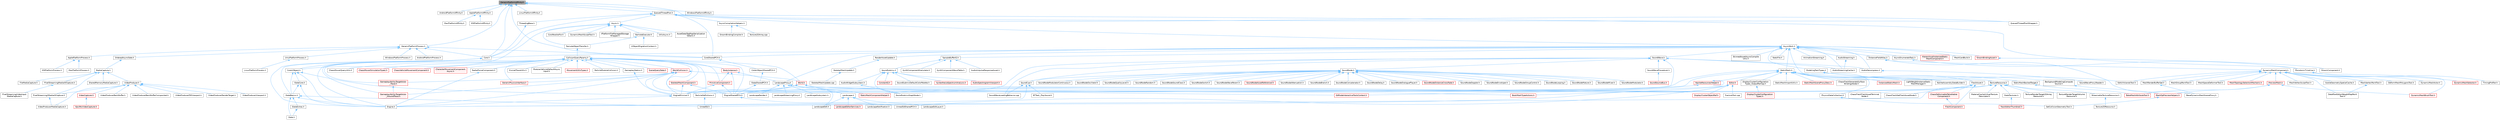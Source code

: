 digraph "GenericPlatformAffinity.h"
{
 // INTERACTIVE_SVG=YES
 // LATEX_PDF_SIZE
  bgcolor="transparent";
  edge [fontname=Helvetica,fontsize=10,labelfontname=Helvetica,labelfontsize=10];
  node [fontname=Helvetica,fontsize=10,shape=box,height=0.2,width=0.4];
  Node1 [id="Node000001",label="GenericPlatformAffinity.h",height=0.2,width=0.4,color="gray40", fillcolor="grey60", style="filled", fontcolor="black",tooltip=" "];
  Node1 -> Node2 [id="edge1_Node000001_Node000002",dir="back",color="steelblue1",style="solid",tooltip=" "];
  Node2 [id="Node000002",label="AndroidPlatformAffinity.h",height=0.2,width=0.4,color="grey40", fillcolor="white", style="filled",URL="$d0/d94/AndroidPlatformAffinity_8h.html",tooltip=" "];
  Node1 -> Node3 [id="edge2_Node000001_Node000003",dir="back",color="steelblue1",style="solid",tooltip=" "];
  Node3 [id="Node000003",label="ApplePlatformAffinity.h",height=0.2,width=0.4,color="grey40", fillcolor="white", style="filled",URL="$d6/d2c/ApplePlatformAffinity_8h.html",tooltip=" "];
  Node3 -> Node4 [id="edge3_Node000003_Node000004",dir="back",color="steelblue1",style="solid",tooltip=" "];
  Node4 [id="Node000004",label="IOSPlatformAffinity.h",height=0.2,width=0.4,color="grey40", fillcolor="white", style="filled",URL="$df/d02/IOSPlatformAffinity_8h.html",tooltip=" "];
  Node3 -> Node5 [id="edge4_Node000003_Node000005",dir="back",color="steelblue1",style="solid",tooltip=" "];
  Node5 [id="Node000005",label="MacPlatformAffinity.h",height=0.2,width=0.4,color="grey40", fillcolor="white", style="filled",URL="$d3/d70/MacPlatformAffinity_8h.html",tooltip=" "];
  Node1 -> Node6 [id="edge5_Node000001_Node000006",dir="back",color="steelblue1",style="solid",tooltip=" "];
  Node6 [id="Node000006",label="Core.h",height=0.2,width=0.4,color="grey40", fillcolor="white", style="filled",URL="$d6/dd7/Core_8h.html",tooltip=" "];
  Node6 -> Node7 [id="edge6_Node000006_Node000007",dir="back",color="steelblue1",style="solid",tooltip=" "];
  Node7 [id="Node000007",label="CoreUObject.h",height=0.2,width=0.4,color="grey40", fillcolor="white", style="filled",URL="$d0/ded/CoreUObject_8h.html",tooltip=" "];
  Node7 -> Node8 [id="edge7_Node000007_Node000008",dir="back",color="steelblue1",style="solid",tooltip=" "];
  Node8 [id="Node000008",label="Engine.h",height=0.2,width=0.4,color="grey40", fillcolor="white", style="filled",URL="$d1/d34/Public_2Engine_8h.html",tooltip=" "];
  Node7 -> Node9 [id="edge8_Node000007_Node000009",dir="back",color="steelblue1",style="solid",tooltip=" "];
  Node9 [id="Node000009",label="EngineMinimal.h",height=0.2,width=0.4,color="grey40", fillcolor="white", style="filled",URL="$d0/d2c/EngineMinimal_8h.html",tooltip=" "];
  Node9 -> Node8 [id="edge9_Node000009_Node000008",dir="back",color="steelblue1",style="solid",tooltip=" "];
  Node7 -> Node10 [id="edge10_Node000007_Node000010",dir="back",color="steelblue1",style="solid",tooltip=" "];
  Node10 [id="Node000010",label="SlateBasics.h",height=0.2,width=0.4,color="grey40", fillcolor="white", style="filled",URL="$da/d2f/SlateBasics_8h.html",tooltip=" "];
  Node10 -> Node8 [id="edge11_Node000010_Node000008",dir="back",color="steelblue1",style="solid",tooltip=" "];
  Node10 -> Node11 [id="edge12_Node000010_Node000011",dir="back",color="steelblue1",style="solid",tooltip=" "];
  Node11 [id="Node000011",label="Slate.h",height=0.2,width=0.4,color="grey40", fillcolor="white", style="filled",URL="$d2/dc0/Slate_8h.html",tooltip=" "];
  Node10 -> Node12 [id="edge13_Node000010_Node000012",dir="back",color="steelblue1",style="solid",tooltip=" "];
  Node12 [id="Node000012",label="SlateExtras.h",height=0.2,width=0.4,color="grey40", fillcolor="white", style="filled",URL="$d8/dec/SlateExtras_8h.html",tooltip=" "];
  Node12 -> Node11 [id="edge14_Node000012_Node000011",dir="back",color="steelblue1",style="solid",tooltip=" "];
  Node10 -> Node13 [id="edge15_Node000010_Node000013",dir="back",color="steelblue1",style="solid",tooltip=" "];
  Node13 [id="Node000013",label="UnrealEd.h",height=0.2,width=0.4,color="grey40", fillcolor="white", style="filled",URL="$d2/d5f/UnrealEd_8h.html",tooltip=" "];
  Node7 -> Node14 [id="edge16_Node000007_Node000014",dir="back",color="steelblue1",style="solid",tooltip=" "];
  Node14 [id="Node000014",label="SlateCore.h",height=0.2,width=0.4,color="grey40", fillcolor="white", style="filled",URL="$dc/d03/SlateCore_8h.html",tooltip=" "];
  Node14 -> Node8 [id="edge17_Node000014_Node000008",dir="back",color="steelblue1",style="solid",tooltip=" "];
  Node14 -> Node10 [id="edge18_Node000014_Node000010",dir="back",color="steelblue1",style="solid",tooltip=" "];
  Node6 -> Node8 [id="edge19_Node000006_Node000008",dir="back",color="steelblue1",style="solid",tooltip=" "];
  Node6 -> Node10 [id="edge20_Node000006_Node000010",dir="back",color="steelblue1",style="solid",tooltip=" "];
  Node1 -> Node15 [id="edge21_Node000001_Node000015",dir="back",color="steelblue1",style="solid",tooltip=" "];
  Node15 [id="Node000015",label="CoreSharedPCH.h",height=0.2,width=0.4,color="grey40", fillcolor="white", style="filled",URL="$d8/de5/CoreSharedPCH_8h.html",tooltip=" "];
  Node15 -> Node16 [id="edge22_Node000015_Node000016",dir="back",color="steelblue1",style="solid",tooltip=" "];
  Node16 [id="Node000016",label="CoreUObjectSharedPCH.h",height=0.2,width=0.4,color="grey40", fillcolor="white", style="filled",URL="$de/d2f/CoreUObjectSharedPCH_8h.html",tooltip=" "];
  Node16 -> Node17 [id="edge23_Node000016_Node000017",dir="back",color="steelblue1",style="solid",tooltip=" "];
  Node17 [id="Node000017",label="SlateSharedPCH.h",height=0.2,width=0.4,color="grey40", fillcolor="white", style="filled",URL="$d1/dfc/SlateSharedPCH_8h.html",tooltip=" "];
  Node17 -> Node18 [id="edge24_Node000017_Node000018",dir="back",color="steelblue1",style="solid",tooltip=" "];
  Node18 [id="Node000018",label="EngineSharedPCH.h",height=0.2,width=0.4,color="grey40", fillcolor="white", style="filled",URL="$dc/dbb/EngineSharedPCH_8h.html",tooltip=" "];
  Node18 -> Node19 [id="edge25_Node000018_Node000019",dir="back",color="steelblue1",style="solid",tooltip=" "];
  Node19 [id="Node000019",label="UnrealEdSharedPCH.h",height=0.2,width=0.4,color="grey40", fillcolor="white", style="filled",URL="$d1/de6/UnrealEdSharedPCH_8h.html",tooltip=" "];
  Node1 -> Node20 [id="edge26_Node000001_Node000020",dir="back",color="steelblue1",style="solid",tooltip=" "];
  Node20 [id="Node000020",label="GenericPlatformProcess.h",height=0.2,width=0.4,color="grey40", fillcolor="white", style="filled",URL="$d1/dee/GenericPlatformProcess_8h.html",tooltip=" "];
  Node20 -> Node21 [id="edge27_Node000020_Node000021",dir="back",color="steelblue1",style="solid",tooltip=" "];
  Node21 [id="Node000021",label="AndroidPlatformProcess.h",height=0.2,width=0.4,color="grey40", fillcolor="white", style="filled",URL="$d3/d07/AndroidPlatformProcess_8h.html",tooltip=" "];
  Node20 -> Node22 [id="edge28_Node000020_Node000022",dir="back",color="steelblue1",style="solid",tooltip=" "];
  Node22 [id="Node000022",label="ApplePlatformProcess.h",height=0.2,width=0.4,color="grey40", fillcolor="white", style="filled",URL="$d3/d32/ApplePlatformProcess_8h.html",tooltip=" "];
  Node22 -> Node23 [id="edge29_Node000022_Node000023",dir="back",color="steelblue1",style="solid",tooltip=" "];
  Node23 [id="Node000023",label="IOSPlatformProcess.h",height=0.2,width=0.4,color="grey40", fillcolor="white", style="filled",URL="$d2/d3b/IOSPlatformProcess_8h.html",tooltip=" "];
  Node22 -> Node24 [id="edge30_Node000022_Node000024",dir="back",color="steelblue1",style="solid",tooltip=" "];
  Node24 [id="Node000024",label="MacPlatformProcess.h",height=0.2,width=0.4,color="grey40", fillcolor="white", style="filled",URL="$d9/d0a/MacPlatformProcess_8h.html",tooltip=" "];
  Node20 -> Node6 [id="edge31_Node000020_Node000006",dir="back",color="steelblue1",style="solid",tooltip=" "];
  Node20 -> Node15 [id="edge32_Node000020_Node000015",dir="back",color="steelblue1",style="solid",tooltip=" "];
  Node20 -> Node25 [id="edge33_Node000020_Node000025",dir="back",color="steelblue1",style="solid",tooltip=" "];
  Node25 [id="Node000025",label="OrderedAsyncGate.h",height=0.2,width=0.4,color="grey40", fillcolor="white", style="filled",URL="$db/dfd/OrderedAsyncGate_8h.html",tooltip=" "];
  Node25 -> Node26 [id="edge34_Node000025_Node000026",dir="back",color="steelblue1",style="solid",tooltip=" "];
  Node26 [id="Node000026",label="MediaCapture.h",height=0.2,width=0.4,color="grey40", fillcolor="white", style="filled",URL="$d2/d9c/MediaCapture_8h.html",tooltip=" "];
  Node26 -> Node27 [id="edge35_Node000026_Node000027",dir="back",color="steelblue1",style="solid",tooltip=" "];
  Node27 [id="Node000027",label="FileMediaCapture.h",height=0.2,width=0.4,color="grey40", fillcolor="white", style="filled",URL="$da/d0b/FileMediaCapture_8h.html",tooltip=" "];
  Node26 -> Node28 [id="edge36_Node000026_Node000028",dir="back",color="steelblue1",style="solid",tooltip=" "];
  Node28 [id="Node000028",label="PixelStreaming2MediaIOCapture.h",height=0.2,width=0.4,color="grey40", fillcolor="white", style="filled",URL="$d3/d67/PixelStreaming2MediaIOCapture_8h.html",tooltip=" "];
  Node28 -> Node29 [id="edge37_Node000028_Node000029",dir="back",color="steelblue1",style="solid",tooltip=" "];
  Node29 [id="Node000029",label="VideoProducerMediaCapture.h",height=0.2,width=0.4,color="grey40", fillcolor="white", style="filled",URL="$db/df1/VideoProducerMediaCapture_8h.html",tooltip=" "];
  Node26 -> Node30 [id="edge38_Node000026_Node000030",dir="back",color="steelblue1",style="solid",tooltip=" "];
  Node30 [id="Node000030",label="PixelStreamingMediaIOCapture.h",height=0.2,width=0.4,color="grey40", fillcolor="white", style="filled",URL="$df/dfa/PixelStreamingMediaIOCapture_8h.html",tooltip=" "];
  Node30 -> Node31 [id="edge39_Node000030_Node000031",dir="back",color="steelblue1",style="solid",tooltip=" "];
  Node31 [id="Node000031",label="PixelStreamingVideoInput\lMediaCapture.h",height=0.2,width=0.4,color="grey40", fillcolor="white", style="filled",URL="$d1/dd3/PixelStreamingVideoInputMediaCapture_8h.html",tooltip=" "];
  Node26 -> Node32 [id="edge40_Node000026_Node000032",dir="back",color="steelblue1",style="solid",tooltip=" "];
  Node32 [id="Node000032",label="SharedMemoryMediaCapture.h",height=0.2,width=0.4,color="grey40", fillcolor="white", style="filled",URL="$d7/d60/SharedMemoryMediaCapture_8h.html",tooltip=" "];
  Node26 -> Node33 [id="edge41_Node000026_Node000033",dir="back",color="steelblue1",style="solid",tooltip=" "];
  Node33 [id="Node000033",label="VideoProducer.h",height=0.2,width=0.4,color="grey40", fillcolor="white", style="filled",URL="$da/d79/VideoProducer_8h.html",tooltip=" "];
  Node33 -> Node28 [id="edge42_Node000033_Node000028",dir="back",color="steelblue1",style="solid",tooltip=" "];
  Node33 -> Node34 [id="edge43_Node000033_Node000034",dir="back",color="steelblue1",style="solid",tooltip=" "];
  Node34 [id="Node000034",label="VideoCapturer.h",height=0.2,width=0.4,color="red", fillcolor="#FFF0F0", style="filled",URL="$d0/da2/VideoCapturer_8h.html",tooltip=" "];
  Node34 -> Node35 [id="edge44_Node000034_Node000035",dir="back",color="steelblue1",style="solid",tooltip=" "];
  Node35 [id="Node000035",label="EpicRtcVideoCapturer.h",height=0.2,width=0.4,color="red", fillcolor="#FFF0F0", style="filled",URL="$d9/df6/EpicRtcVideoCapturer_8h.html",tooltip=" "];
  Node33 -> Node40 [id="edge45_Node000033_Node000040",dir="back",color="steelblue1",style="solid",tooltip=" "];
  Node40 [id="Node000040",label="VideoProducerBackBuffer.h",height=0.2,width=0.4,color="grey40", fillcolor="white", style="filled",URL="$d0/d18/VideoProducerBackBuffer_8h.html",tooltip=" "];
  Node33 -> Node41 [id="edge46_Node000033_Node000041",dir="back",color="steelblue1",style="solid",tooltip=" "];
  Node41 [id="Node000041",label="VideoProducerBackBufferComposited.h",height=0.2,width=0.4,color="grey40", fillcolor="white", style="filled",URL="$d5/d3e/VideoProducerBackBufferComposited_8h.html",tooltip=" "];
  Node33 -> Node29 [id="edge47_Node000033_Node000029",dir="back",color="steelblue1",style="solid",tooltip=" "];
  Node33 -> Node42 [id="edge48_Node000033_Node000042",dir="back",color="steelblue1",style="solid",tooltip=" "];
  Node42 [id="Node000042",label="VideoProducerPIEViewport.h",height=0.2,width=0.4,color="grey40", fillcolor="white", style="filled",URL="$dc/df8/VideoProducerPIEViewport_8h.html",tooltip=" "];
  Node33 -> Node43 [id="edge49_Node000033_Node000043",dir="back",color="steelblue1",style="solid",tooltip=" "];
  Node43 [id="Node000043",label="VideoProducerRenderTarget.h",height=0.2,width=0.4,color="grey40", fillcolor="white", style="filled",URL="$de/df9/VideoProducerRenderTarget_8h.html",tooltip=" "];
  Node33 -> Node44 [id="edge50_Node000033_Node000044",dir="back",color="steelblue1",style="solid",tooltip=" "];
  Node44 [id="Node000044",label="VideoProducerViewport.h",height=0.2,width=0.4,color="grey40", fillcolor="white", style="filled",URL="$d8/d79/VideoProducerViewport_8h.html",tooltip=" "];
  Node20 -> Node45 [id="edge51_Node000020_Node000045",dir="back",color="steelblue1",style="solid",tooltip=" "];
  Node45 [id="Node000045",label="UnixPlatformProcess.h",height=0.2,width=0.4,color="grey40", fillcolor="white", style="filled",URL="$d1/db6/UnixPlatformProcess_8h.html",tooltip=" "];
  Node45 -> Node46 [id="edge52_Node000045_Node000046",dir="back",color="steelblue1",style="solid",tooltip=" "];
  Node46 [id="Node000046",label="LinuxPlatformProcess.h",height=0.2,width=0.4,color="grey40", fillcolor="white", style="filled",URL="$df/d2a/LinuxPlatformProcess_8h.html",tooltip=" "];
  Node20 -> Node47 [id="edge53_Node000020_Node000047",dir="back",color="steelblue1",style="solid",tooltip=" "];
  Node47 [id="Node000047",label="WindowsPlatformProcess.h",height=0.2,width=0.4,color="grey40", fillcolor="white", style="filled",URL="$d2/d77/WindowsPlatformProcess_8h.html",tooltip=" "];
  Node1 -> Node48 [id="edge54_Node000001_Node000048",dir="back",color="steelblue1",style="solid",tooltip=" "];
  Node48 [id="Node000048",label="LinuxPlatformAffinity.h",height=0.2,width=0.4,color="grey40", fillcolor="white", style="filled",URL="$d4/d43/LinuxPlatformAffinity_8h.html",tooltip=" "];
  Node1 -> Node49 [id="edge55_Node000001_Node000049",dir="back",color="steelblue1",style="solid",tooltip=" "];
  Node49 [id="Node000049",label="QueuedThreadPool.h",height=0.2,width=0.4,color="grey40", fillcolor="white", style="filled",URL="$d9/d3b/QueuedThreadPool_8h.html",tooltip=" "];
  Node49 -> Node50 [id="edge56_Node000049_Node000050",dir="back",color="steelblue1",style="solid",tooltip=" "];
  Node50 [id="Node000050",label="Async.h",height=0.2,width=0.4,color="grey40", fillcolor="white", style="filled",URL="$d7/ddf/Async_8h.html",tooltip=" "];
  Node50 -> Node51 [id="edge57_Node000050_Node000051",dir="back",color="steelblue1",style="solid",tooltip=" "];
  Node51 [id="Node000051",label="AssetDataTagMapSerialization\lDetails.h",height=0.2,width=0.4,color="grey40", fillcolor="white", style="filled",URL="$d5/d67/AssetDataTagMapSerializationDetails_8h.html",tooltip=" "];
  Node50 -> Node7 [id="edge58_Node000050_Node000007",dir="back",color="steelblue1",style="solid",tooltip=" "];
  Node50 -> Node52 [id="edge59_Node000050_Node000052",dir="back",color="steelblue1",style="solid",tooltip=" "];
  Node52 [id="Node000052",label="CoroParallelFor.h",height=0.2,width=0.4,color="grey40", fillcolor="white", style="filled",URL="$d2/d05/CoroParallelFor_8h.html",tooltip=" "];
  Node50 -> Node53 [id="edge60_Node000050_Node000053",dir="back",color="steelblue1",style="solid",tooltip=" "];
  Node53 [id="Node000053",label="DynamicMeshSculptTool.h",height=0.2,width=0.4,color="grey40", fillcolor="white", style="filled",URL="$d6/d16/DynamicMeshSculptTool_8h.html",tooltip=" "];
  Node50 -> Node54 [id="edge61_Node000050_Node000054",dir="back",color="steelblue1",style="solid",tooltip=" "];
  Node54 [id="Node000054",label="IPlatformFileManagedStorage\lWrapper.h",height=0.2,width=0.4,color="grey40", fillcolor="white", style="filled",URL="$db/d2e/IPlatformFileManagedStorageWrapper_8h.html",tooltip=" "];
  Node50 -> Node55 [id="edge62_Node000050_Node000055",dir="back",color="steelblue1",style="solid",tooltip=" "];
  Node55 [id="Node000055",label="RemoteExecutor.h",height=0.2,width=0.4,color="grey40", fillcolor="white", style="filled",URL="$d4/dbc/RemoteExecutor_8h.html",tooltip=" "];
  Node55 -> Node56 [id="edge63_Node000055_Node000056",dir="back",color="steelblue1",style="solid",tooltip=" "];
  Node56 [id="Node000056",label="RemoteObjectTransfer.h",height=0.2,width=0.4,color="grey40", fillcolor="white", style="filled",URL="$df/d26/RemoteObjectTransfer_8h.html",tooltip=" "];
  Node56 -> Node57 [id="edge64_Node000056_Node000057",dir="back",color="steelblue1",style="solid",tooltip=" "];
  Node57 [id="Node000057",label="CollisionQueryParams.h",height=0.2,width=0.4,color="grey40", fillcolor="white", style="filled",URL="$d0/d44/CollisionQueryParams_8h.html",tooltip=" "];
  Node57 -> Node58 [id="edge65_Node000057_Node000058",dir="back",color="steelblue1",style="solid",tooltip=" "];
  Node58 [id="Node000058",label="BodyInstance.h",height=0.2,width=0.4,color="red", fillcolor="#FFF0F0", style="filled",URL="$d3/d42/BodyInstance_8h.html",tooltip=" "];
  Node58 -> Node18 [id="edge66_Node000058_Node000018",dir="back",color="steelblue1",style="solid",tooltip=" "];
  Node58 -> Node142 [id="edge67_Node000058_Node000142",dir="back",color="steelblue1",style="solid",tooltip=" "];
  Node142 [id="Node000142",label="LandscapeProxy.h",height=0.2,width=0.4,color="grey40", fillcolor="white", style="filled",URL="$db/dae/LandscapeProxy_8h.html",tooltip=" "];
  Node142 -> Node143 [id="edge68_Node000142_Node000143",dir="back",color="steelblue1",style="solid",tooltip=" "];
  Node143 [id="Node000143",label="Landscape.h",height=0.2,width=0.4,color="grey40", fillcolor="white", style="filled",URL="$d5/dd6/Landscape_8h.html",tooltip=" "];
  Node143 -> Node144 [id="edge69_Node000143_Node000144",dir="back",color="steelblue1",style="solid",tooltip=" "];
  Node144 [id="Node000144",label="LandscapeEdit.h",height=0.2,width=0.4,color="grey40", fillcolor="white", style="filled",URL="$df/d61/LandscapeEdit_8h.html",tooltip=" "];
  Node143 -> Node145 [id="edge70_Node000143_Node000145",dir="back",color="steelblue1",style="solid",tooltip=" "];
  Node145 [id="Node000145",label="LandscapeEditLayer.h",height=0.2,width=0.4,color="grey40", fillcolor="white", style="filled",URL="$d2/d34/LandscapeEditLayer_8h.html",tooltip=" "];
  Node143 -> Node146 [id="edge71_Node000143_Node000146",dir="back",color="steelblue1",style="solid",tooltip=" "];
  Node146 [id="Node000146",label="LandscapeEditorServices.h",height=0.2,width=0.4,color="red", fillcolor="#FFF0F0", style="filled",URL="$d0/de9/LandscapeEditorServices_8h.html",tooltip=" "];
  Node143 -> Node148 [id="edge72_Node000143_Node000148",dir="back",color="steelblue1",style="solid",tooltip=" "];
  Node148 [id="Node000148",label="LandscapeNotification.h",height=0.2,width=0.4,color="grey40", fillcolor="white", style="filled",URL="$d7/de3/LandscapeNotification_8h.html",tooltip=" "];
  Node142 -> Node144 [id="edge73_Node000142_Node000144",dir="back",color="steelblue1",style="solid",tooltip=" "];
  Node142 -> Node149 [id="edge74_Node000142_Node000149",dir="back",color="steelblue1",style="solid",tooltip=" "];
  Node149 [id="Node000149",label="LandscapeRender.h",height=0.2,width=0.4,color="grey40", fillcolor="white", style="filled",URL="$df/d67/LandscapeRender_8h.html",tooltip=" "];
  Node142 -> Node150 [id="edge75_Node000142_Node000150",dir="back",color="steelblue1",style="solid",tooltip=" "];
  Node150 [id="Node000150",label="LandscapeStreamingProxy.h",height=0.2,width=0.4,color="grey40", fillcolor="white", style="filled",URL="$de/d5a/LandscapeStreamingProxy_8h.html",tooltip=" "];
  Node142 -> Node151 [id="edge76_Node000142_Node000151",dir="back",color="steelblue1",style="solid",tooltip=" "];
  Node151 [id="Node000151",label="LandscapeSubsystem.h",height=0.2,width=0.4,color="grey40", fillcolor="white", style="filled",URL="$d7/ddd/LandscapeSubsystem_8h.html",tooltip=" "];
  Node58 -> Node153 [id="edge77_Node000058_Node000153",dir="back",color="steelblue1",style="solid",tooltip=" "];
  Node153 [id="Node000153",label="PrimitiveComponent.h",height=0.2,width=0.4,color="red", fillcolor="#FFF0F0", style="filled",URL="$df/d9f/PrimitiveComponent_8h.html",tooltip=" "];
  Node153 -> Node9 [id="edge78_Node000153_Node000009",dir="back",color="steelblue1",style="solid",tooltip=" "];
  Node153 -> Node18 [id="edge79_Node000153_Node000018",dir="back",color="steelblue1",style="solid",tooltip=" "];
  Node57 -> Node482 [id="edge80_Node000057_Node000482",dir="back",color="steelblue1",style="solid",tooltip=" "];
  Node482 [id="Node000482",label="ChaosMoverQueryUtils.h",height=0.2,width=0.4,color="grey40", fillcolor="white", style="filled",URL="$db/d6a/ChaosMoverQueryUtils_8h.html",tooltip=" "];
  Node57 -> Node483 [id="edge81_Node000057_Node000483",dir="back",color="steelblue1",style="solid",tooltip=" "];
  Node483 [id="Node000483",label="ChaosMoverSimulationTypes.h",height=0.2,width=0.4,color="red", fillcolor="#FFF0F0", style="filled",URL="$d5/de5/ChaosMoverSimulationTypes_8h.html",tooltip=" "];
  Node57 -> Node494 [id="edge82_Node000057_Node000494",dir="back",color="steelblue1",style="solid",tooltip=" "];
  Node494 [id="Node000494",label="ChaosVehicleMovementComponent.h",height=0.2,width=0.4,color="red", fillcolor="#FFF0F0", style="filled",URL="$dc/dfc/ChaosVehicleMovementComponent_8h.html",tooltip=" "];
  Node57 -> Node496 [id="edge83_Node000057_Node000496",dir="back",color="steelblue1",style="solid",tooltip=" "];
  Node496 [id="Node000496",label="CharacterMovementComponent\lAsync.h",height=0.2,width=0.4,color="red", fillcolor="#FFF0F0", style="filled",URL="$d4/dde/CharacterMovementComponentAsync_8h.html",tooltip=" "];
  Node57 -> Node8 [id="edge84_Node000057_Node000008",dir="back",color="steelblue1",style="solid",tooltip=" "];
  Node57 -> Node9 [id="edge85_Node000057_Node000009",dir="back",color="steelblue1",style="solid",tooltip=" "];
  Node57 -> Node18 [id="edge86_Node000057_Node000018",dir="back",color="steelblue1",style="solid",tooltip=" "];
  Node57 -> Node499 [id="edge87_Node000057_Node000499",dir="back",color="steelblue1",style="solid",tooltip=" "];
  Node499 [id="Node000499",label="GameplayAbilityTargetActor\l_GroundTrace.h",height=0.2,width=0.4,color="red", fillcolor="#FFF0F0", style="filled",URL="$d8/daf/GameplayAbilityTargetActor__GroundTrace_8h.html",tooltip=" "];
  Node57 -> Node501 [id="edge88_Node000057_Node000501",dir="back",color="steelblue1",style="solid",tooltip=" "];
  Node501 [id="Node000501",label="GameplayAbilityTargetActor\l_Trace.h",height=0.2,width=0.4,color="red", fillcolor="#FFF0F0", style="filled",URL="$d6/d1b/GameplayAbilityTargetActor__Trace_8h.html",tooltip=" "];
  Node501 -> Node499 [id="edge89_Node000501_Node000499",dir="back",color="steelblue1",style="solid",tooltip=" "];
  Node57 -> Node503 [id="edge90_Node000057_Node000503",dir="back",color="steelblue1",style="solid",tooltip=" "];
  Node503 [id="Node000503",label="GameplayStatics.h",height=0.2,width=0.4,color="grey40", fillcolor="white", style="filled",URL="$d9/dc8/GameplayStatics_8h.html",tooltip=" "];
  Node503 -> Node9 [id="edge91_Node000503_Node000009",dir="back",color="steelblue1",style="solid",tooltip=" "];
  Node57 -> Node504 [id="edge92_Node000057_Node000504",dir="back",color="steelblue1",style="solid",tooltip=" "];
  Node504 [id="Node000504",label="GenericPhysicsInterface.h",height=0.2,width=0.4,color="red", fillcolor="#FFF0F0", style="filled",URL="$d6/de8/GenericPhysicsInterface_8h.html",tooltip=" "];
  Node57 -> Node549 [id="edge93_Node000057_Node000549",dir="back",color="steelblue1",style="solid",tooltip=" "];
  Node549 [id="Node000549",label="KismetTraceUtils.h",height=0.2,width=0.4,color="grey40", fillcolor="white", style="filled",URL="$d6/d3a/KismetTraceUtils_8h.html",tooltip=" "];
  Node57 -> Node510 [id="edge94_Node000057_Node000510",dir="back",color="steelblue1",style="solid",tooltip=" "];
  Node510 [id="Node000510",label="ModularVehicleDefaultAsync\lInput.h",height=0.2,width=0.4,color="grey40", fillcolor="white", style="filled",URL="$d5/df8/ModularVehicleDefaultAsyncInput_8h.html",tooltip=" "];
  Node57 -> Node550 [id="edge95_Node000057_Node000550",dir="back",color="steelblue1",style="solid",tooltip=" "];
  Node550 [id="Node000550",label="MovementUtilsTypes.h",height=0.2,width=0.4,color="red", fillcolor="#FFF0F0", style="filled",URL="$dd/d05/MovementUtilsTypes_8h.html",tooltip=" "];
  Node57 -> Node590 [id="edge96_Node000057_Node000590",dir="back",color="steelblue1",style="solid",tooltip=" "];
  Node590 [id="Node000590",label="ParticleDefinitions.h",height=0.2,width=0.4,color="grey40", fillcolor="white", style="filled",URL="$db/dde/ParticleDefinitions_8h.html",tooltip=" "];
  Node590 -> Node13 [id="edge97_Node000590_Node000013",dir="back",color="steelblue1",style="solid",tooltip=" "];
  Node57 -> Node591 [id="edge98_Node000057_Node000591",dir="back",color="steelblue1",style="solid",tooltip=" "];
  Node591 [id="Node000591",label="ParticleModuleCollision.h",height=0.2,width=0.4,color="grey40", fillcolor="white", style="filled",URL="$d5/d24/ParticleModuleCollision_8h.html",tooltip=" "];
  Node57 -> Node153 [id="edge99_Node000057_Node000153",dir="back",color="steelblue1",style="solid",tooltip=" "];
  Node57 -> Node592 [id="edge100_Node000057_Node000592",dir="back",color="steelblue1",style="solid",tooltip=" "];
  Node592 [id="Node000592",label="RadialForceComponent.h",height=0.2,width=0.4,color="grey40", fillcolor="white", style="filled",URL="$d2/d85/RadialForceComponent_8h.html",tooltip=" "];
  Node592 -> Node8 [id="edge101_Node000592_Node000008",dir="back",color="steelblue1",style="solid",tooltip=" "];
  Node57 -> Node593 [id="edge102_Node000057_Node000593",dir="back",color="steelblue1",style="solid",tooltip=" "];
  Node593 [id="Node000593",label="SceneQueryData.h",height=0.2,width=0.4,color="red", fillcolor="#FFF0F0", style="filled",URL="$dc/d62/SceneQueryData_8h.html",tooltip=" "];
  Node57 -> Node290 [id="edge103_Node000057_Node000290",dir="back",color="steelblue1",style="solid",tooltip=" "];
  Node290 [id="Node000290",label="SkeletalMeshComponent.h",height=0.2,width=0.4,color="red", fillcolor="#FFF0F0", style="filled",URL="$d8/db5/SkeletalMeshComponent_8h.html",tooltip=" "];
  Node290 -> Node9 [id="edge104_Node000290_Node000009",dir="back",color="steelblue1",style="solid",tooltip=" "];
  Node290 -> Node18 [id="edge105_Node000290_Node000018",dir="back",color="steelblue1",style="solid",tooltip=" "];
  Node57 -> Node596 [id="edge106_Node000057_Node000596",dir="back",color="steelblue1",style="solid",tooltip=" "];
  Node596 [id="Node000596",label="World.h",height=0.2,width=0.4,color="red", fillcolor="#FFF0F0", style="filled",URL="$dd/d5b/World_8h.html",tooltip=" "];
  Node596 -> Node366 [id="edge107_Node000596_Node000366",dir="back",color="steelblue1",style="solid",tooltip=" "];
  Node366 [id="Node000366",label="BookMarkTypeActions.h",height=0.2,width=0.4,color="red", fillcolor="#FFF0F0", style="filled",URL="$d0/d2f/BookMarkTypeActions_8h.html",tooltip=" "];
  Node596 -> Node697 [id="edge108_Node000596_Node000697",dir="back",color="steelblue1",style="solid",tooltip=" "];
  Node697 [id="Node000697",label="EdModeInteractiveToolsContext.h",height=0.2,width=0.4,color="red", fillcolor="#FFF0F0", style="filled",URL="$d7/da4/EdModeInteractiveToolsContext_8h.html",tooltip=" "];
  Node596 -> Node9 [id="edge109_Node000596_Node000009",dir="back",color="steelblue1",style="solid",tooltip=" "];
  Node596 -> Node18 [id="edge110_Node000596_Node000018",dir="back",color="steelblue1",style="solid",tooltip=" "];
  Node596 -> Node415 [id="edge111_Node000596_Node000415",dir="back",color="steelblue1",style="solid",tooltip=" "];
  Node415 [id="Node000415",label="StaticMeshComponentHelper.h",height=0.2,width=0.4,color="red", fillcolor="#FFF0F0", style="filled",URL="$dc/dc1/StaticMeshComponentHelper_8h.html",tooltip=" "];
  Node57 -> Node1162 [id="edge112_Node000057_Node001162",dir="back",color="steelblue1",style="solid",tooltip=" "];
  Node1162 [id="Node001162",label="WorldCollision.h",height=0.2,width=0.4,color="red", fillcolor="#FFF0F0", style="filled",URL="$d3/db3/WorldCollision_8h.html",tooltip=" "];
  Node1162 -> Node8 [id="edge113_Node001162_Node000008",dir="back",color="steelblue1",style="solid",tooltip=" "];
  Node1162 -> Node9 [id="edge114_Node001162_Node000009",dir="back",color="steelblue1",style="solid",tooltip=" "];
  Node1162 -> Node18 [id="edge115_Node001162_Node000018",dir="back",color="steelblue1",style="solid",tooltip=" "];
  Node1162 -> Node499 [id="edge116_Node001162_Node000499",dir="back",color="steelblue1",style="solid",tooltip=" "];
  Node1162 -> Node501 [id="edge117_Node001162_Node000501",dir="back",color="steelblue1",style="solid",tooltip=" "];
  Node1162 -> Node504 [id="edge118_Node001162_Node000504",dir="back",color="steelblue1",style="solid",tooltip=" "];
  Node1162 -> Node590 [id="edge119_Node001162_Node000590",dir="back",color="steelblue1",style="solid",tooltip=" "];
  Node1162 -> Node596 [id="edge120_Node001162_Node000596",dir="back",color="steelblue1",style="solid",tooltip=" "];
  Node55 -> Node1171 [id="edge121_Node000055_Node001171",dir="back",color="steelblue1",style="solid",tooltip=" "];
  Node1171 [id="Node001171",label="UObjectMigrationContext.h",height=0.2,width=0.4,color="grey40", fillcolor="white", style="filled",URL="$d8/dbd/UObjectMigrationContext_8h.html",tooltip=" "];
  Node50 -> Node56 [id="edge122_Node000050_Node000056",dir="back",color="steelblue1",style="solid",tooltip=" "];
  Node50 -> Node1172 [id="edge123_Node000050_Node001172",dir="back",color="steelblue1",style="solid",tooltip=" "];
  Node1172 [id="Node001172",label="UtilsAsync.h",height=0.2,width=0.4,color="grey40", fillcolor="white", style="filled",URL="$d2/d0c/UtilsAsync_8h.html",tooltip=" "];
  Node49 -> Node1173 [id="edge124_Node000049_Node001173",dir="back",color="steelblue1",style="solid",tooltip=" "];
  Node1173 [id="Node001173",label="AsyncCompilationHelpers.h",height=0.2,width=0.4,color="grey40", fillcolor="white", style="filled",URL="$df/df6/AsyncCompilationHelpers_8h.html",tooltip=" "];
  Node1173 -> Node1174 [id="edge125_Node001173_Node001174",dir="back",color="steelblue1",style="solid",tooltip=" "];
  Node1174 [id="Node001174",label="GroomBindingCompiler.h",height=0.2,width=0.4,color="grey40", fillcolor="white", style="filled",URL="$d6/def/GroomBindingCompiler_8h.html",tooltip=" "];
  Node1173 -> Node1021 [id="edge126_Node001173_Node001021",dir="back",color="steelblue1",style="solid",tooltip=" "];
  Node1021 [id="Node001021",label="Texture2DArray.cpp",height=0.2,width=0.4,color="grey40", fillcolor="white", style="filled",URL="$d7/d13/Texture2DArray_8cpp.html",tooltip=" "];
  Node49 -> Node1175 [id="edge127_Node000049_Node001175",dir="back",color="steelblue1",style="solid",tooltip=" "];
  Node1175 [id="Node001175",label="AsyncWork.h",height=0.2,width=0.4,color="grey40", fillcolor="white", style="filled",URL="$da/d9a/AsyncWork_8h.html",tooltip=" "];
  Node1175 -> Node1176 [id="edge128_Node001175_Node001176",dir="back",color="steelblue1",style="solid",tooltip=" "];
  Node1176 [id="Node001176",label="AnimationStreaming.h",height=0.2,width=0.4,color="grey40", fillcolor="white", style="filled",URL="$d5/d44/AnimationStreaming_8h.html",tooltip=" "];
  Node1175 -> Node1177 [id="edge129_Node001175_Node001177",dir="back",color="steelblue1",style="solid",tooltip=" "];
  Node1177 [id="Node001177",label="AsyncEnumerateTask.h",height=0.2,width=0.4,color="grey40", fillcolor="white", style="filled",URL="$d5/d71/AsyncEnumerateTask_8h.html",tooltip=" "];
  Node1177 -> Node1178 [id="edge130_Node001177_Node001178",dir="back",color="steelblue1",style="solid",tooltip=" "];
  Node1178 [id="Node001178",label="MonotonicTimeline.h",height=0.2,width=0.4,color="grey40", fillcolor="white", style="filled",URL="$d9/dfd/MonotonicTimeline_8h.html",tooltip=" "];
  Node1178 -> Node1179 [id="edge131_Node001178_Node001179",dir="back",color="steelblue1",style="solid",tooltip=" "];
  Node1179 [id="Node001179",label="TimingProfiler.h",height=0.2,width=0.4,color="grey40", fillcolor="white", style="filled",URL="$df/d15/TimingProfiler_8h.html",tooltip=" "];
  Node1175 -> Node1180 [id="edge132_Node001175_Node001180",dir="back",color="steelblue1",style="solid",tooltip=" "];
  Node1180 [id="Node001180",label="AudioDecompress.h",height=0.2,width=0.4,color="grey40", fillcolor="white", style="filled",URL="$d9/dfd/AudioDecompress_8h.html",tooltip=" "];
  Node1180 -> Node1181 [id="edge133_Node001180_Node001181",dir="back",color="steelblue1",style="solid",tooltip=" "];
  Node1181 [id="Node001181",label="SoundWaveProxyReader.h",height=0.2,width=0.4,color="grey40", fillcolor="white", style="filled",URL="$d1/d23/SoundWaveProxyReader_8h.html",tooltip=" "];
  Node1175 -> Node1182 [id="edge134_Node001175_Node001182",dir="back",color="steelblue1",style="solid",tooltip=" "];
  Node1182 [id="Node001182",label="AudioStreaming.h",height=0.2,width=0.4,color="grey40", fillcolor="white", style="filled",URL="$db/d37/AudioStreaming_8h.html",tooltip=" "];
  Node1182 -> Node1183 [id="edge135_Node001182_Node001183",dir="back",color="steelblue1",style="solid",tooltip=" "];
  Node1183 [id="Node001183",label="AudioStreamingCache.h",height=0.2,width=0.4,color="grey40", fillcolor="white", style="filled",URL="$d2/dc1/AudioStreamingCache_8h.html",tooltip=" "];
  Node1175 -> Node1183 [id="edge136_Node001175_Node001183",dir="back",color="steelblue1",style="solid",tooltip=" "];
  Node1175 -> Node6 [id="edge137_Node001175_Node000006",dir="back",color="steelblue1",style="solid",tooltip=" "];
  Node1175 -> Node15 [id="edge138_Node001175_Node000015",dir="back",color="steelblue1",style="solid",tooltip=" "];
  Node1175 -> Node401 [id="edge139_Node001175_Node000401",dir="back",color="steelblue1",style="solid",tooltip=" "];
  Node401 [id="Node000401",label="DistanceFieldAtlas.h",height=0.2,width=0.4,color="grey40", fillcolor="white", style="filled",URL="$df/def/DistanceFieldAtlas_8h.html",tooltip=" "];
  Node401 -> Node75 [id="edge140_Node000401_Node000075",dir="back",color="steelblue1",style="solid",tooltip=" "];
  Node75 [id="Node000075",label="BaseDynamicMeshSceneProxy.h",height=0.2,width=0.4,color="grey40", fillcolor="white", style="filled",URL="$d2/dee/BaseDynamicMeshSceneProxy_8h.html",tooltip=" "];
  Node401 -> Node62 [id="edge141_Node000401_Node000062",dir="back",color="steelblue1",style="solid",tooltip=" "];
  Node62 [id="Node000062",label="DynamicMeshComponent.h",height=0.2,width=0.4,color="grey40", fillcolor="white", style="filled",URL="$d8/d66/DynamicMeshComponent_8h.html",tooltip=" "];
  Node62 -> Node63 [id="edge142_Node000062_Node000063",dir="back",color="steelblue1",style="solid",tooltip=" "];
  Node63 [id="Node000063",label="DataflowEditorWeightMapPaint\lTool.h",height=0.2,width=0.4,color="grey40", fillcolor="white", style="filled",URL="$db/d46/DataflowEditorWeightMapPaintTool_8h.html",tooltip=" "];
  Node62 -> Node64 [id="edge143_Node000062_Node000064",dir="back",color="steelblue1",style="solid",tooltip=" "];
  Node64 [id="Node000064",label="DeformMeshPolygonsTool.h",height=0.2,width=0.4,color="grey40", fillcolor="white", style="filled",URL="$db/d72/DeformMeshPolygonsTool_8h.html",tooltip=" "];
  Node62 -> Node65 [id="edge144_Node000062_Node000065",dir="back",color="steelblue1",style="solid",tooltip=" "];
  Node65 [id="Node000065",label="DynamicMeshActor.h",height=0.2,width=0.4,color="grey40", fillcolor="white", style="filled",URL="$d1/d71/DynamicMeshActor_8h.html",tooltip=" "];
  Node62 -> Node66 [id="edge145_Node000062_Node000066",dir="back",color="steelblue1",style="solid",tooltip=" "];
  Node66 [id="Node000066",label="DynamicMeshBrushTool.h",height=0.2,width=0.4,color="red", fillcolor="#FFF0F0", style="filled",URL="$da/d04/DynamicMeshBrushTool_8h.html",tooltip=" "];
  Node62 -> Node70 [id="edge146_Node000062_Node000070",dir="back",color="steelblue1",style="solid",tooltip=" "];
  Node70 [id="Node000070",label="DynamicMeshSelector.h",height=0.2,width=0.4,color="red", fillcolor="#FFF0F0", style="filled",URL="$dc/d01/DynamicMeshSelector_8h.html",tooltip=" "];
  Node62 -> Node72 [id="edge147_Node000062_Node000072",dir="back",color="steelblue1",style="solid",tooltip=" "];
  Node72 [id="Node000072",label="EditUVIslandsTool.h",height=0.2,width=0.4,color="grey40", fillcolor="white", style="filled",URL="$d0/de4/EditUVIslandsTool_8h.html",tooltip=" "];
  Node62 -> Node73 [id="edge148_Node000062_Node000073",dir="back",color="steelblue1",style="solid",tooltip=" "];
  Node73 [id="Node000073",label="MeshGroupPaintTool.h",height=0.2,width=0.4,color="grey40", fillcolor="white", style="filled",URL="$dd/d04/MeshGroupPaintTool_8h.html",tooltip=" "];
  Node62 -> Node74 [id="edge149_Node000062_Node000074",dir="back",color="steelblue1",style="solid",tooltip=" "];
  Node74 [id="Node000074",label="MeshRenderBufferSet.h",height=0.2,width=0.4,color="grey40", fillcolor="white", style="filled",URL="$de/dc2/MeshRenderBufferSet_8h.html",tooltip=" "];
  Node74 -> Node75 [id="edge150_Node000074_Node000075",dir="back",color="steelblue1",style="solid",tooltip=" "];
  Node62 -> Node76 [id="edge151_Node000062_Node000076",dir="back",color="steelblue1",style="solid",tooltip=" "];
  Node76 [id="Node000076",label="MeshSpaceDeformerTool.h",height=0.2,width=0.4,color="grey40", fillcolor="white", style="filled",URL="$d7/dc8/MeshSpaceDeformerTool_8h.html",tooltip=" "];
  Node62 -> Node77 [id="edge152_Node000062_Node000077",dir="back",color="steelblue1",style="solid",tooltip=" "];
  Node77 [id="Node000077",label="MeshTopologySelectionMechanic.h",height=0.2,width=0.4,color="red", fillcolor="#FFF0F0", style="filled",URL="$d5/d15/MeshTopologySelectionMechanic_8h.html",tooltip=" "];
  Node62 -> Node80 [id="edge153_Node000062_Node000080",dir="back",color="steelblue1",style="solid",tooltip=" "];
  Node80 [id="Node000080",label="MeshVertexPaintTool.h",height=0.2,width=0.4,color="grey40", fillcolor="white", style="filled",URL="$db/d74/MeshVertexPaintTool_8h.html",tooltip=" "];
  Node80 -> Node63 [id="edge154_Node000080_Node000063",dir="back",color="steelblue1",style="solid",tooltip=" "];
  Node62 -> Node81 [id="edge155_Node000062_Node000081",dir="back",color="steelblue1",style="solid",tooltip=" "];
  Node81 [id="Node000081",label="MeshVertexSculptTool.h",height=0.2,width=0.4,color="grey40", fillcolor="white", style="filled",URL="$dc/da6/MeshVertexSculptTool_8h.html",tooltip=" "];
  Node62 -> Node82 [id="edge156_Node000062_Node000082",dir="back",color="steelblue1",style="solid",tooltip=" "];
  Node82 [id="Node000082",label="PreviewMesh.h",height=0.2,width=0.4,color="red", fillcolor="#FFF0F0", style="filled",URL="$d6/d30/PreviewMesh_8h.html",tooltip=" "];
  Node82 -> Node88 [id="edge157_Node000082_Node000088",dir="back",color="steelblue1",style="solid",tooltip=" "];
  Node88 [id="Node000088",label="BakeMeshAttributeTool.h",height=0.2,width=0.4,color="red", fillcolor="#FFF0F0", style="filled",URL="$d0/d82/BakeMeshAttributeTool_8h.html",tooltip=" "];
  Node82 -> Node66 [id="edge158_Node000082_Node000066",dir="back",color="steelblue1",style="solid",tooltip=" "];
  Node82 -> Node93 [id="edge159_Node000082_Node000093",dir="back",color="steelblue1",style="solid",tooltip=" "];
  Node93 [id="Node000093",label="MeshOpPreviewHelpers.h",height=0.2,width=0.4,color="red", fillcolor="#FFF0F0", style="filled",URL="$de/d33/MeshOpPreviewHelpers_8h.html",tooltip=" "];
  Node93 -> Node123 [id="edge160_Node000093_Node000123",dir="back",color="steelblue1",style="solid",tooltip=" "];
  Node123 [id="Node000123",label="SetCollisionGeometryTool.h",height=0.2,width=0.4,color="grey40", fillcolor="white", style="filled",URL="$d0/de6/SetCollisionGeometryTool_8h.html",tooltip=" "];
  Node62 -> Node134 [id="edge161_Node000062_Node000134",dir="back",color="steelblue1",style="solid",tooltip=" "];
  Node134 [id="Node000134",label="SceneGeometrySpatialCache.h",height=0.2,width=0.4,color="grey40", fillcolor="white", style="filled",URL="$d6/d6f/SceneGeometrySpatialCache_8h.html",tooltip=" "];
  Node1175 -> Node409 [id="edge162_Node001175_Node000409",dir="back",color="steelblue1",style="solid",tooltip=" "];
  Node409 [id="Node000409",label="GroomBindingAsset.h",height=0.2,width=0.4,color="red", fillcolor="#FFF0F0", style="filled",URL="$de/d26/GroomBindingAsset_8h.html",tooltip=" "];
  Node409 -> Node278 [id="edge163_Node000409_Node000278",dir="back",color="steelblue1",style="solid",tooltip=" "];
  Node278 [id="Node000278",label="GroomComponent.h",height=0.2,width=0.4,color="grey40", fillcolor="white", style="filled",URL="$de/d2e/GroomComponent_8h.html",tooltip=" "];
  Node1175 -> Node383 [id="edge164_Node001175_Node000383",dir="back",color="steelblue1",style="solid",tooltip=" "];
  Node383 [id="Node000383",label="HierarchicalInstancedStatic\lMeshComponent.h",height=0.2,width=0.4,color="red", fillcolor="#FFF0F0", style="filled",URL="$d3/ddb/HierarchicalInstancedStaticMeshComponent_8h.html",tooltip=" "];
  Node1175 -> Node142 [id="edge165_Node001175_Node000142",dir="back",color="steelblue1",style="solid",tooltip=" "];
  Node1175 -> Node402 [id="edge166_Node001175_Node000402",dir="back",color="steelblue1",style="solid",tooltip=" "];
  Node402 [id="Node000402",label="MeshCardBuild.h",height=0.2,width=0.4,color="grey40", fillcolor="white", style="filled",URL="$d8/df6/MeshCardBuild_8h.html",tooltip=" "];
  Node1175 -> Node1184 [id="edge167_Node001175_Node001184",dir="back",color="steelblue1",style="solid",tooltip=" "];
  Node1184 [id="Node001184",label="ModelingTaskTypes.h",height=0.2,width=0.4,color="grey40", fillcolor="white", style="filled",URL="$d0/dd2/ModelingTaskTypes_8h.html",tooltip=" "];
  Node1184 -> Node1185 [id="edge168_Node001184_Node001185",dir="back",color="steelblue1",style="solid",tooltip=" "];
  Node1185 [id="Node001185",label="BackgroundModelingCompute\lSource.h",height=0.2,width=0.4,color="grey40", fillcolor="white", style="filled",URL="$d4/da3/BackgroundModelingComputeSource_8h.html",tooltip=" "];
  Node1185 -> Node93 [id="edge169_Node001185_Node000093",dir="back",color="steelblue1",style="solid",tooltip=" "];
  Node1184 -> Node72 [id="edge170_Node001184_Node000072",dir="back",color="steelblue1",style="solid",tooltip=" "];
  Node1175 -> Node1186 [id="edge171_Node001175_Node001186",dir="back",color="steelblue1",style="solid",tooltip=" "];
  Node1186 [id="Node001186",label="RenderAssetUpdate.h",height=0.2,width=0.4,color="grey40", fillcolor="white", style="filled",URL="$df/da4/RenderAssetUpdate_8h.html",tooltip=" "];
  Node1186 -> Node679 [id="edge172_Node001186_Node000679",dir="back",color="steelblue1",style="solid",tooltip=" "];
  Node679 [id="Node000679",label="SkeletalMeshUpdate.h",height=0.2,width=0.4,color="grey40", fillcolor="white", style="filled",URL="$df/d79/SkeletalMeshUpdate_8h.html",tooltip=" "];
  Node679 -> Node359 [id="edge173_Node000679_Node000359",dir="back",color="steelblue1",style="solid",tooltip=" "];
  Node359 [id="Node000359",label="SkeletalMeshUpdate.cpp",height=0.2,width=0.4,color="grey40", fillcolor="white", style="filled",URL="$db/d45/SkeletalMeshUpdate_8cpp.html",tooltip=" "];
  Node1175 -> Node1187 [id="edge174_Node001175_Node001187",dir="back",color="steelblue1",style="solid",tooltip=" "];
  Node1187 [id="Node001187",label="SampleBufferIO.h",height=0.2,width=0.4,color="grey40", fillcolor="white", style="filled",URL="$df/d39/SampleBufferIO_8h.html",tooltip=" "];
  Node1187 -> Node1188 [id="edge175_Node001187_Node001188",dir="back",color="steelblue1",style="solid",tooltip=" "];
  Node1188 [id="Node001188",label="AudioImpulseResponseAsset.h",height=0.2,width=0.4,color="grey40", fillcolor="white", style="filled",URL="$d5/d37/AudioImpulseResponseAsset_8h.html",tooltip=" "];
  Node1187 -> Node1189 [id="edge176_Node001187_Node001189",dir="back",color="steelblue1",style="solid",tooltip=" "];
  Node1189 [id="Node001189",label="SoundSubmix.h",height=0.2,width=0.4,color="grey40", fillcolor="white", style="filled",URL="$d9/db4/SoundSubmix_8h.html",tooltip=" "];
  Node1189 -> Node1190 [id="edge177_Node001189_Node001190",dir="back",color="steelblue1",style="solid",tooltip=" "];
  Node1190 [id="Node001190",label="AudioSpectrogramViewport.h",height=0.2,width=0.4,color="red", fillcolor="#FFF0F0", style="filled",URL="$d9/d19/AudioSpectrogramViewport_8h.html",tooltip=" "];
  Node1189 -> Node1193 [id="edge178_Node001189_Node001193",dir="back",color="steelblue1",style="solid",tooltip=" "];
  Node1193 [id="Node001193",label="AudioWidgetSubsystem.h",height=0.2,width=0.4,color="grey40", fillcolor="white", style="filled",URL="$de/d1b/AudioWidgetSubsystem_8h.html",tooltip=" "];
  Node1193 -> Node1170 [id="edge179_Node001193_Node001170",dir="back",color="steelblue1",style="solid",tooltip=" "];
  Node1170 [id="Node001170",label="SoundSubmixGraphNode.h",height=0.2,width=0.4,color="grey40", fillcolor="white", style="filled",URL="$d5/d09/SoundSubmixGraphNode_8h.html",tooltip=" "];
  Node1189 -> Node1194 [id="edge180_Node001189_Node001194",dir="back",color="steelblue1",style="solid",tooltip=" "];
  Node1194 [id="Node001194",label="ConstantQ.h",height=0.2,width=0.4,color="red", fillcolor="#FFF0F0", style="filled",URL="$de/d9f/ConstantQ_8h.html",tooltip=" "];
  Node1189 -> Node1196 [id="edge181_Node001189_Node001196",dir="back",color="steelblue1",style="solid",tooltip=" "];
  Node1196 [id="Node001196",label="SoundSubmixDefaultColorPalette.h",height=0.2,width=0.4,color="grey40", fillcolor="white", style="filled",URL="$d0/df9/SoundSubmixDefaultColorPalette_8h.html",tooltip=" "];
  Node1189 -> Node1170 [id="edge182_Node001189_Node001170",dir="back",color="steelblue1",style="solid",tooltip=" "];
  Node1189 -> Node1197 [id="edge183_Node001189_Node001197",dir="back",color="steelblue1",style="solid",tooltip=" "];
  Node1197 [id="Node001197",label="SynesthesiaSpectrumAnalysis.h",height=0.2,width=0.4,color="red", fillcolor="#FFF0F0", style="filled",URL="$d7/d2c/SynesthesiaSpectrumAnalysis_8h.html",tooltip=" "];
  Node1187 -> Node1198 [id="edge184_Node001187_Node001198",dir="back",color="steelblue1",style="solid",tooltip=" "];
  Node1198 [id="Node001198",label="SynthComponentGranulator.h",height=0.2,width=0.4,color="grey40", fillcolor="white", style="filled",URL="$d0/d29/SynthComponentGranulator_8h.html",tooltip=" "];
  Node1187 -> Node1199 [id="edge185_Node001187_Node001199",dir="back",color="steelblue1",style="solid",tooltip=" "];
  Node1199 [id="Node001199",label="SynthComponentWaveTable.h",height=0.2,width=0.4,color="grey40", fillcolor="white", style="filled",URL="$d5/d08/SynthComponentWaveTable_8h.html",tooltip=" "];
  Node1175 -> Node690 [id="edge186_Node001175_Node000690",dir="back",color="steelblue1",style="solid",tooltip=" "];
  Node690 [id="Node000690",label="SkinnedAssetAsyncCompile\lUtils.h",height=0.2,width=0.4,color="grey40", fillcolor="white", style="filled",URL="$d0/dc7/SkinnedAssetAsyncCompileUtils_8h.html",tooltip=" "];
  Node1175 -> Node1200 [id="edge187_Node001175_Node001200",dir="back",color="steelblue1",style="solid",tooltip=" "];
  Node1200 [id="Node001200",label="SoundWave.h",height=0.2,width=0.4,color="grey40", fillcolor="white", style="filled",URL="$d3/d6d/SoundWave_8h.html",tooltip=" "];
  Node1200 -> Node1180 [id="edge188_Node001200_Node001180",dir="back",color="steelblue1",style="solid",tooltip=" "];
  Node1200 -> Node1183 [id="edge189_Node001200_Node001183",dir="back",color="steelblue1",style="solid",tooltip=" "];
  Node1200 -> Node9 [id="edge190_Node001200_Node000009",dir="back",color="steelblue1",style="solid",tooltip=" "];
  Node1200 -> Node18 [id="edge191_Node001200_Node000018",dir="back",color="steelblue1",style="solid",tooltip=" "];
  Node1200 -> Node1201 [id="edge192_Node001200_Node001201",dir="back",color="steelblue1",style="solid",tooltip=" "];
  Node1201 [id="Node001201",label="SoundCue.h",height=0.2,width=0.4,color="grey40", fillcolor="white", style="filled",URL="$d8/d0b/SoundCue_8h.html",tooltip=" "];
  Node1201 -> Node621 [id="edge193_Node001201_Node000621",dir="back",color="steelblue1",style="solid",tooltip=" "];
  Node621 [id="Node000621",label="BTTask_PlaySound.h",height=0.2,width=0.4,color="grey40", fillcolor="white", style="filled",URL="$d8/d54/BTTask__PlaySound_8h.html",tooltip=" "];
  Node1201 -> Node8 [id="edge194_Node001201_Node000008",dir="back",color="steelblue1",style="solid",tooltip=" "];
  Node1201 -> Node1202 [id="edge195_Node001201_Node001202",dir="back",color="steelblue1",style="solid",tooltip=" "];
  Node1202 [id="Node001202",label="SoundWaveLoadingBehavior.cpp",height=0.2,width=0.4,color="grey40", fillcolor="white", style="filled",URL="$d7/d95/SoundWaveLoadingBehavior_8cpp.html",tooltip=" "];
  Node1200 -> Node1203 [id="edge196_Node001200_Node001203",dir="back",color="steelblue1",style="solid",tooltip=" "];
  Node1203 [id="Node001203",label="SoundNode.h",height=0.2,width=0.4,color="grey40", fillcolor="white", style="filled",URL="$da/d8b/SoundNode_8h.html",tooltip=" "];
  Node1203 -> Node1201 [id="edge197_Node001203_Node001201",dir="back",color="steelblue1",style="solid",tooltip=" "];
  Node1203 -> Node1204 [id="edge198_Node001203_Node001204",dir="back",color="steelblue1",style="solid",tooltip=" "];
  Node1204 [id="Node001204",label="SoundNodeAssetReferencer.h",height=0.2,width=0.4,color="red", fillcolor="#FFF0F0", style="filled",URL="$d8/d71/SoundNodeAssetReferencer_8h.html",tooltip=" "];
  Node1203 -> Node1206 [id="edge199_Node001203_Node001206",dir="back",color="steelblue1",style="solid",tooltip=" "];
  Node1206 [id="Node001206",label="SoundNodeAttenuation.h",height=0.2,width=0.4,color="grey40", fillcolor="white", style="filled",URL="$d0/d9d/SoundNodeAttenuation_8h.html",tooltip=" "];
  Node1203 -> Node1207 [id="edge200_Node001203_Node001207",dir="back",color="steelblue1",style="solid",tooltip=" "];
  Node1207 [id="Node001207",label="SoundNodeBranch.h",height=0.2,width=0.4,color="grey40", fillcolor="white", style="filled",URL="$da/d79/SoundNodeBranch_8h.html",tooltip=" "];
  Node1203 -> Node1208 [id="edge201_Node001203_Node001208",dir="back",color="steelblue1",style="solid",tooltip=" "];
  Node1208 [id="Node001208",label="SoundNodeConcatenator.h",height=0.2,width=0.4,color="grey40", fillcolor="white", style="filled",URL="$da/d65/SoundNodeConcatenator_8h.html",tooltip=" "];
  Node1203 -> Node1209 [id="edge202_Node001203_Node001209",dir="back",color="steelblue1",style="solid",tooltip=" "];
  Node1209 [id="Node001209",label="SoundNodeDelay.h",height=0.2,width=0.4,color="grey40", fillcolor="white", style="filled",URL="$d2/d23/SoundNodeDelay_8h.html",tooltip=" "];
  Node1203 -> Node1210 [id="edge203_Node001203_Node001210",dir="back",color="steelblue1",style="solid",tooltip=" "];
  Node1210 [id="Node001210",label="SoundNodeDialoguePlayer.h",height=0.2,width=0.4,color="grey40", fillcolor="white", style="filled",URL="$d5/dd3/SoundNodeDialoguePlayer_8h.html",tooltip=" "];
  Node1203 -> Node1211 [id="edge204_Node001203_Node001211",dir="back",color="steelblue1",style="solid",tooltip=" "];
  Node1211 [id="Node001211",label="SoundNodeDistanceCrossFade.h",height=0.2,width=0.4,color="red", fillcolor="#FFF0F0", style="filled",URL="$df/da7/SoundNodeDistanceCrossFade_8h.html",tooltip=" "];
  Node1203 -> Node1169 [id="edge205_Node001203_Node001169",dir="back",color="steelblue1",style="solid",tooltip=" "];
  Node1169 [id="Node001169",label="SoundNodeDoppler.h",height=0.2,width=0.4,color="grey40", fillcolor="white", style="filled",URL="$d1/d51/SoundNodeDoppler_8h.html",tooltip=" "];
  Node1203 -> Node1213 [id="edge206_Node001203_Node001213",dir="back",color="steelblue1",style="solid",tooltip=" "];
  Node1213 [id="Node001213",label="SoundNodeEnveloper.h",height=0.2,width=0.4,color="grey40", fillcolor="white", style="filled",URL="$d8/db7/SoundNodeEnveloper_8h.html",tooltip=" "];
  Node1203 -> Node1214 [id="edge207_Node001203_Node001214",dir="back",color="steelblue1",style="solid",tooltip=" "];
  Node1214 [id="Node001214",label="SoundNodeGroupControl.h",height=0.2,width=0.4,color="grey40", fillcolor="white", style="filled",URL="$d6/db7/SoundNodeGroupControl_8h.html",tooltip=" "];
  Node1203 -> Node1215 [id="edge208_Node001203_Node001215",dir="back",color="steelblue1",style="solid",tooltip=" "];
  Node1215 [id="Node001215",label="SoundNodeLooping.h",height=0.2,width=0.4,color="grey40", fillcolor="white", style="filled",URL="$d5/dcc/SoundNodeLooping_8h.html",tooltip=" "];
  Node1203 -> Node1216 [id="edge209_Node001203_Node001216",dir="back",color="steelblue1",style="solid",tooltip=" "];
  Node1216 [id="Node001216",label="SoundNodeMature.h",height=0.2,width=0.4,color="grey40", fillcolor="white", style="filled",URL="$d0/d81/SoundNodeMature_8h.html",tooltip=" "];
  Node1203 -> Node1217 [id="edge210_Node001203_Node001217",dir="back",color="steelblue1",style="solid",tooltip=" "];
  Node1217 [id="Node001217",label="SoundNodeMixer.h",height=0.2,width=0.4,color="grey40", fillcolor="white", style="filled",URL="$d5/d94/SoundNodeMixer_8h.html",tooltip=" "];
  Node1203 -> Node1218 [id="edge211_Node001203_Node001218",dir="back",color="steelblue1",style="solid",tooltip=" "];
  Node1218 [id="Node001218",label="SoundNodeModulator.h",height=0.2,width=0.4,color="grey40", fillcolor="white", style="filled",URL="$d6/dab/SoundNodeModulator_8h.html",tooltip=" "];
  Node1203 -> Node1219 [id="edge212_Node001203_Node001219",dir="back",color="steelblue1",style="solid",tooltip=" "];
  Node1219 [id="Node001219",label="SoundNodeModulatorContinuous.h",height=0.2,width=0.4,color="grey40", fillcolor="white", style="filled",URL="$d4/ddb/SoundNodeModulatorContinuous_8h.html",tooltip=" "];
  Node1203 -> Node1220 [id="edge213_Node001203_Node001220",dir="back",color="steelblue1",style="solid",tooltip=" "];
  Node1220 [id="Node001220",label="SoundNodeOscillator.h",height=0.2,width=0.4,color="grey40", fillcolor="white", style="filled",URL="$d4/d80/SoundNodeOscillator_8h.html",tooltip=" "];
  Node1203 -> Node1221 [id="edge214_Node001203_Node001221",dir="back",color="steelblue1",style="solid",tooltip=" "];
  Node1221 [id="Node001221",label="SoundNodeQualityLevel.h",height=0.2,width=0.4,color="grey40", fillcolor="white", style="filled",URL="$db/d51/SoundNodeQualityLevel_8h.html",tooltip=" "];
  Node1203 -> Node1222 [id="edge215_Node001203_Node001222",dir="back",color="steelblue1",style="solid",tooltip=" "];
  Node1222 [id="Node001222",label="SoundNodeRandom.h",height=0.2,width=0.4,color="grey40", fillcolor="white", style="filled",URL="$da/d39/SoundNodeRandom_8h.html",tooltip=" "];
  Node1203 -> Node1223 [id="edge216_Node001203_Node001223",dir="back",color="steelblue1",style="solid",tooltip=" "];
  Node1223 [id="Node001223",label="SoundNodeSoundClass.h",height=0.2,width=0.4,color="grey40", fillcolor="white", style="filled",URL="$d8/dd0/SoundNodeSoundClass_8h.html",tooltip=" "];
  Node1203 -> Node1224 [id="edge217_Node001203_Node001224",dir="back",color="steelblue1",style="solid",tooltip=" "];
  Node1224 [id="Node001224",label="SoundNodeSwitch.h",height=0.2,width=0.4,color="grey40", fillcolor="white", style="filled",URL="$d2/de4/SoundNodeSwitch_8h.html",tooltip=" "];
  Node1203 -> Node1225 [id="edge218_Node001203_Node001225",dir="back",color="steelblue1",style="solid",tooltip=" "];
  Node1225 [id="Node001225",label="SoundNodeWaveParam.h",height=0.2,width=0.4,color="grey40", fillcolor="white", style="filled",URL="$d4/d82/SoundNodeWaveParam_8h.html",tooltip=" "];
  Node1200 -> Node1202 [id="edge219_Node001200_Node001202",dir="back",color="steelblue1",style="solid",tooltip=" "];
  Node1200 -> Node1226 [id="edge220_Node001200_Node001226",dir="back",color="steelblue1",style="solid",tooltip=" "];
  Node1226 [id="Node001226",label="SoundWaveProcedural.h",height=0.2,width=0.4,color="grey40", fillcolor="white", style="filled",URL="$d8/d4f/SoundWaveProcedural_8h.html",tooltip=" "];
  Node1226 -> Node1227 [id="edge221_Node001226_Node001227",dir="back",color="steelblue1",style="solid",tooltip=" "];
  Node1227 [id="Node001227",label="SoundSourceBus.h",height=0.2,width=0.4,color="red", fillcolor="#FFF0F0", style="filled",URL="$d3/d51/SoundSourceBus_8h.html",tooltip=" "];
  Node1175 -> Node1228 [id="edge222_Node001175_Node001228",dir="back",color="steelblue1",style="solid",tooltip=" "];
  Node1228 [id="Node001228",label="StaticMesh.h",height=0.2,width=0.4,color="grey40", fillcolor="white", style="filled",URL="$dc/d8f/StaticMesh_8h.html",tooltip=" "];
  Node1228 -> Node1229 [id="edge223_Node001228_Node001229",dir="back",color="steelblue1",style="solid",tooltip=" "];
  Node1229 [id="Node001229",label="ChaosFleshGenerateSurface\lBindingsNode.h",height=0.2,width=0.4,color="grey40", fillcolor="white", style="filled",URL="$db/dca/ChaosFleshGenerateSurfaceBindingsNode_8h.html",tooltip=" "];
  Node1228 -> Node1230 [id="edge224_Node001228_Node001230",dir="back",color="steelblue1",style="solid",tooltip=" "];
  Node1230 [id="Node001230",label="DisplayClusterConfiguration\lTypes_OutputRemap.h",height=0.2,width=0.4,color="grey40", fillcolor="white", style="filled",URL="$d9/d4f/DisplayClusterConfigurationTypes__OutputRemap_8h.html",tooltip=" "];
  Node1230 -> Node1231 [id="edge225_Node001230_Node001231",dir="back",color="steelblue1",style="solid",tooltip=" "];
  Node1231 [id="Node001231",label="DisplayClusterConfiguration\lTypes.h",height=0.2,width=0.4,color="red", fillcolor="#FFF0F0", style="filled",URL="$d5/dc6/DisplayClusterConfigurationTypes_8h.html",tooltip=" "];
  Node1228 -> Node865 [id="edge226_Node001228_Node000865",dir="back",color="steelblue1",style="solid",tooltip=" "];
  Node865 [id="Node000865",label="Editor.h",height=0.2,width=0.4,color="red", fillcolor="#FFF0F0", style="filled",URL="$de/d6e/Editor_8h.html",tooltip=" "];
  Node865 -> Node366 [id="edge227_Node000865_Node000366",dir="back",color="steelblue1",style="solid",tooltip=" "];
  Node865 -> Node372 [id="edge228_Node000865_Node000372",dir="back",color="steelblue1",style="solid",tooltip=" "];
  Node372 [id="Node000372",label="DisplayClusterObjectRef.h",height=0.2,width=0.4,color="red", fillcolor="#FFF0F0", style="filled",URL="$d9/d87/DisplayClusterObjectRef_8h.html",tooltip=" "];
  Node865 -> Node697 [id="edge229_Node000865_Node000697",dir="back",color="steelblue1",style="solid",tooltip=" "];
  Node865 -> Node370 [id="edge230_Node000865_Node000370",dir="back",color="steelblue1",style="solid",tooltip=" "];
  Node370 [id="Node000370",label="FractureTool.cpp",height=0.2,width=0.4,color="grey40", fillcolor="white", style="filled",URL="$dc/d9a/FractureTool_8cpp.html",tooltip=" "];
  Node865 -> Node13 [id="edge231_Node000865_Node000013",dir="back",color="steelblue1",style="solid",tooltip=" "];
  Node865 -> Node19 [id="edge232_Node000865_Node000019",dir="back",color="steelblue1",style="solid",tooltip=" "];
  Node1228 -> Node9 [id="edge233_Node001228_Node000009",dir="back",color="steelblue1",style="solid",tooltip=" "];
  Node1228 -> Node18 [id="edge234_Node001228_Node000018",dir="back",color="steelblue1",style="solid",tooltip=" "];
  Node1228 -> Node1234 [id="edge235_Node001228_Node001234",dir="back",color="steelblue1",style="solid",tooltip=" "];
  Node1234 [id="Node001234",label="FleshAsset.h",height=0.2,width=0.4,color="grey40", fillcolor="white", style="filled",URL="$d7/d5c/FleshAsset_8h.html",tooltip=" "];
  Node1234 -> Node273 [id="edge236_Node001234_Node000273",dir="back",color="steelblue1",style="solid",tooltip=" "];
  Node273 [id="Node000273",label="ChaosDeformableTetrahedral\lComponent.h",height=0.2,width=0.4,color="red", fillcolor="#FFF0F0", style="filled",URL="$d3/db3/ChaosDeformableTetrahedralComponent_8h.html",tooltip=" "];
  Node273 -> Node275 [id="edge237_Node000273_Node000275",dir="back",color="steelblue1",style="solid",tooltip=" "];
  Node275 [id="Node000275",label="FleshComponent.h",height=0.2,width=0.4,color="red", fillcolor="#FFF0F0", style="filled",URL="$d0/d29/FleshComponent_8h.html",tooltip=" "];
  Node1234 -> Node1235 [id="edge238_Node001234_Node001235",dir="back",color="steelblue1",style="solid",tooltip=" "];
  Node1235 [id="Node001235",label="ChaosFleshFleshAssetTerminal\lNode.h",height=0.2,width=0.4,color="grey40", fillcolor="white", style="filled",URL="$d6/d93/ChaosFleshFleshAssetTerminalNode_8h.html",tooltip=" "];
  Node1234 -> Node1236 [id="edge239_Node001234_Node001236",dir="back",color="steelblue1",style="solid",tooltip=" "];
  Node1236 [id="Node001236",label="ChaosFleshGetFleshAssetNode.h",height=0.2,width=0.4,color="grey40", fillcolor="white", style="filled",URL="$d1/d4b/ChaosFleshGetFleshAssetNode_8h.html",tooltip=" "];
  Node1234 -> Node275 [id="edge240_Node001234_Node000275",dir="back",color="steelblue1",style="solid",tooltip=" "];
  Node1228 -> Node386 [id="edge241_Node001228_Node000386",dir="back",color="steelblue1",style="solid",tooltip=" "];
  Node386 [id="Node000386",label="InstancedStaticMesh.h",height=0.2,width=0.4,color="red", fillcolor="#FFF0F0", style="filled",URL="$dd/d89/InstancedStaticMesh_8h.html",tooltip=" "];
  Node1228 -> Node1237 [id="edge242_Node001228_Node001237",dir="back",color="steelblue1",style="solid",tooltip=" "];
  Node1237 [id="Node001237",label="LightWeightInstanceStatic\lMeshManager.h",height=0.2,width=0.4,color="grey40", fillcolor="white", style="filled",URL="$d4/d75/LightWeightInstanceStaticMeshManager_8h.html",tooltip=" "];
  Node1228 -> Node1238 [id="edge243_Node001228_Node001238",dir="back",color="steelblue1",style="solid",tooltip=" "];
  Node1238 [id="Node001238",label="NaniteAssemblyDataBuilder.h",height=0.2,width=0.4,color="grey40", fillcolor="white", style="filled",URL="$d4/d5c/NaniteAssemblyDataBuilder_8h.html",tooltip=" "];
  Node1228 -> Node543 [id="edge244_Node001228_Node000543",dir="back",color="steelblue1",style="solid",tooltip=" "];
  Node543 [id="Node000543",label="NaniteResourcesHelper.h",height=0.2,width=0.4,color="red", fillcolor="#FFF0F0", style="filled",URL="$dc/d48/NaniteResourcesHelper_8h.html",tooltip=" "];
  Node543 -> Node543 [id="edge245_Node000543_Node000543",dir="back",color="steelblue1",style="solid",tooltip=" "];
  Node543 -> Node415 [id="edge246_Node000543_Node000415",dir="back",color="steelblue1",style="solid",tooltip=" "];
  Node1228 -> Node1239 [id="edge247_Node001228_Node001239",dir="back",color="steelblue1",style="solid",tooltip=" "];
  Node1239 [id="Node001239",label="PhysicsDataCollection.h",height=0.2,width=0.4,color="grey40", fillcolor="white", style="filled",URL="$d0/de2/PhysicsDataCollection_8h.html",tooltip=" "];
  Node1239 -> Node123 [id="edge248_Node001239_Node000123",dir="back",color="steelblue1",style="solid",tooltip=" "];
  Node1228 -> Node1240 [id="edge249_Node001228_Node001240",dir="back",color="steelblue1",style="solid",tooltip=" "];
  Node1240 [id="Node001240",label="StaticMeshBackedTarget.h",height=0.2,width=0.4,color="grey40", fillcolor="white", style="filled",URL="$db/d72/StaticMeshBackedTarget_8h.html",tooltip=" "];
  Node1240 -> Node88 [id="edge250_Node001240_Node000088",dir="back",color="steelblue1",style="solid",tooltip=" "];
  Node1228 -> Node1241 [id="edge251_Node001228_Node001241",dir="back",color="steelblue1",style="solid",tooltip=" "];
  Node1241 [id="Node001241",label="StaticMeshImportUtils.h",height=0.2,width=0.4,color="grey40", fillcolor="white", style="filled",URL="$df/db9/StaticMeshImportUtils_8h.html",tooltip=" "];
  Node1228 -> Node417 [id="edge252_Node001228_Node000417",dir="back",color="steelblue1",style="solid",tooltip=" "];
  Node417 [id="Node000417",label="StaticMeshSceneProxyDesc.h",height=0.2,width=0.4,color="red", fillcolor="#FFF0F0", style="filled",URL="$d0/d31/StaticMeshSceneProxyDesc_8h.html",tooltip=" "];
  Node1175 -> Node1242 [id="edge253_Node001175_Node001242",dir="back",color="steelblue1",style="solid",tooltip=" "];
  Node1242 [id="Node001242",label="StatsFile.h",height=0.2,width=0.4,color="grey40", fillcolor="white", style="filled",URL="$d7/d3b/StatsFile_8h.html",tooltip=" "];
  Node1175 -> Node1243 [id="edge254_Node001175_Node001243",dir="back",color="steelblue1",style="solid",tooltip=" "];
  Node1243 [id="Node001243",label="TextureResource.h",height=0.2,width=0.4,color="grey40", fillcolor="white", style="filled",URL="$dd/df3/TextureResource_8h.html",tooltip=" "];
  Node1243 -> Node8 [id="edge255_Node001243_Node000008",dir="back",color="steelblue1",style="solid",tooltip=" "];
  Node1243 -> Node9 [id="edge256_Node001243_Node000009",dir="back",color="steelblue1",style="solid",tooltip=" "];
  Node1243 -> Node18 [id="edge257_Node001243_Node000018",dir="back",color="steelblue1",style="solid",tooltip=" "];
  Node1243 -> Node1244 [id="edge258_Node001243_Node001244",dir="back",color="steelblue1",style="solid",tooltip=" "];
  Node1244 [id="Node001244",label="MaterialCacheVirtualTexture\lDescriptor.h",height=0.2,width=0.4,color="grey40", fillcolor="white", style="filled",URL="$d7/d4c/MaterialCacheVirtualTextureDescriptor_8h.html",tooltip=" "];
  Node1243 -> Node590 [id="edge259_Node001243_Node000590",dir="back",color="steelblue1",style="solid",tooltip=" "];
  Node1243 -> Node1245 [id="edge260_Node001243_Node001245",dir="back",color="steelblue1",style="solid",tooltip=" "];
  Node1245 [id="Node001245",label="SlateTextures.h",height=0.2,width=0.4,color="grey40", fillcolor="white", style="filled",URL="$df/d06/SlateTextures_8h.html",tooltip=" "];
  Node1245 -> Node734 [id="edge261_Node001245_Node000734",dir="back",color="steelblue1",style="solid",tooltip=" "];
  Node734 [id="Node000734",label="TrackEditorThumbnail.h",height=0.2,width=0.4,color="red", fillcolor="#FFF0F0", style="filled",URL="$d6/d44/TrackEditorThumbnail_8h.html",tooltip=" "];
  Node1243 -> Node1246 [id="edge262_Node001243_Node001246",dir="back",color="steelblue1",style="solid",tooltip=" "];
  Node1246 [id="Node001246",label="StreamableTextureResource.h",height=0.2,width=0.4,color="grey40", fillcolor="white", style="filled",URL="$dd/d72/StreamableTextureResource_8h.html",tooltip=" "];
  Node1246 -> Node1247 [id="edge263_Node001246_Node001247",dir="back",color="steelblue1",style="solid",tooltip=" "];
  Node1247 [id="Node001247",label="Texture2DResource.h",height=0.2,width=0.4,color="grey40", fillcolor="white", style="filled",URL="$d1/df7/Texture2DResource_8h.html",tooltip=" "];
  Node1243 -> Node1248 [id="edge264_Node001243_Node001248",dir="back",color="steelblue1",style="solid",tooltip=" "];
  Node1248 [id="Node001248",label="TextureRenderTarget2DArray\lResource.h",height=0.2,width=0.4,color="grey40", fillcolor="white", style="filled",URL="$dc/df2/TextureRenderTarget2DArrayResource_8h.html",tooltip=" "];
  Node1243 -> Node1249 [id="edge265_Node001243_Node001249",dir="back",color="steelblue1",style="solid",tooltip=" "];
  Node1249 [id="Node001249",label="TextureRenderTargetVolume\lResource.h",height=0.2,width=0.4,color="grey40", fillcolor="white", style="filled",URL="$d0/df7/TextureRenderTargetVolumeResource_8h.html",tooltip=" "];
  Node49 -> Node6 [id="edge266_Node000049_Node000006",dir="back",color="steelblue1",style="solid",tooltip=" "];
  Node49 -> Node15 [id="edge267_Node000049_Node000015",dir="back",color="steelblue1",style="solid",tooltip=" "];
  Node49 -> Node1178 [id="edge268_Node000049_Node001178",dir="back",color="steelblue1",style="solid",tooltip=" "];
  Node49 -> Node1250 [id="edge269_Node000049_Node001250",dir="back",color="steelblue1",style="solid",tooltip=" "];
  Node1250 [id="Node001250",label="QueuedThreadPoolWrapper.h",height=0.2,width=0.4,color="grey40", fillcolor="white", style="filled",URL="$dc/d5f/QueuedThreadPoolWrapper_8h.html",tooltip=" "];
  Node49 -> Node1251 [id="edge270_Node000049_Node001251",dir="back",color="steelblue1",style="solid",tooltip=" "];
  Node1251 [id="Node001251",label="ThreadingBase.h",height=0.2,width=0.4,color="grey40", fillcolor="white", style="filled",URL="$d6/da6/ThreadingBase_8h.html",tooltip=" "];
  Node1251 -> Node6 [id="edge271_Node001251_Node000006",dir="back",color="steelblue1",style="solid",tooltip=" "];
  Node1 -> Node1250 [id="edge272_Node000001_Node001250",dir="back",color="steelblue1",style="solid",tooltip=" "];
  Node1 -> Node1252 [id="edge273_Node000001_Node001252",dir="back",color="steelblue1",style="solid",tooltip=" "];
  Node1252 [id="Node001252",label="WindowsPlatformAffinity.h",height=0.2,width=0.4,color="grey40", fillcolor="white", style="filled",URL="$d7/d26/WindowsPlatformAffinity_8h.html",tooltip=" "];
}
